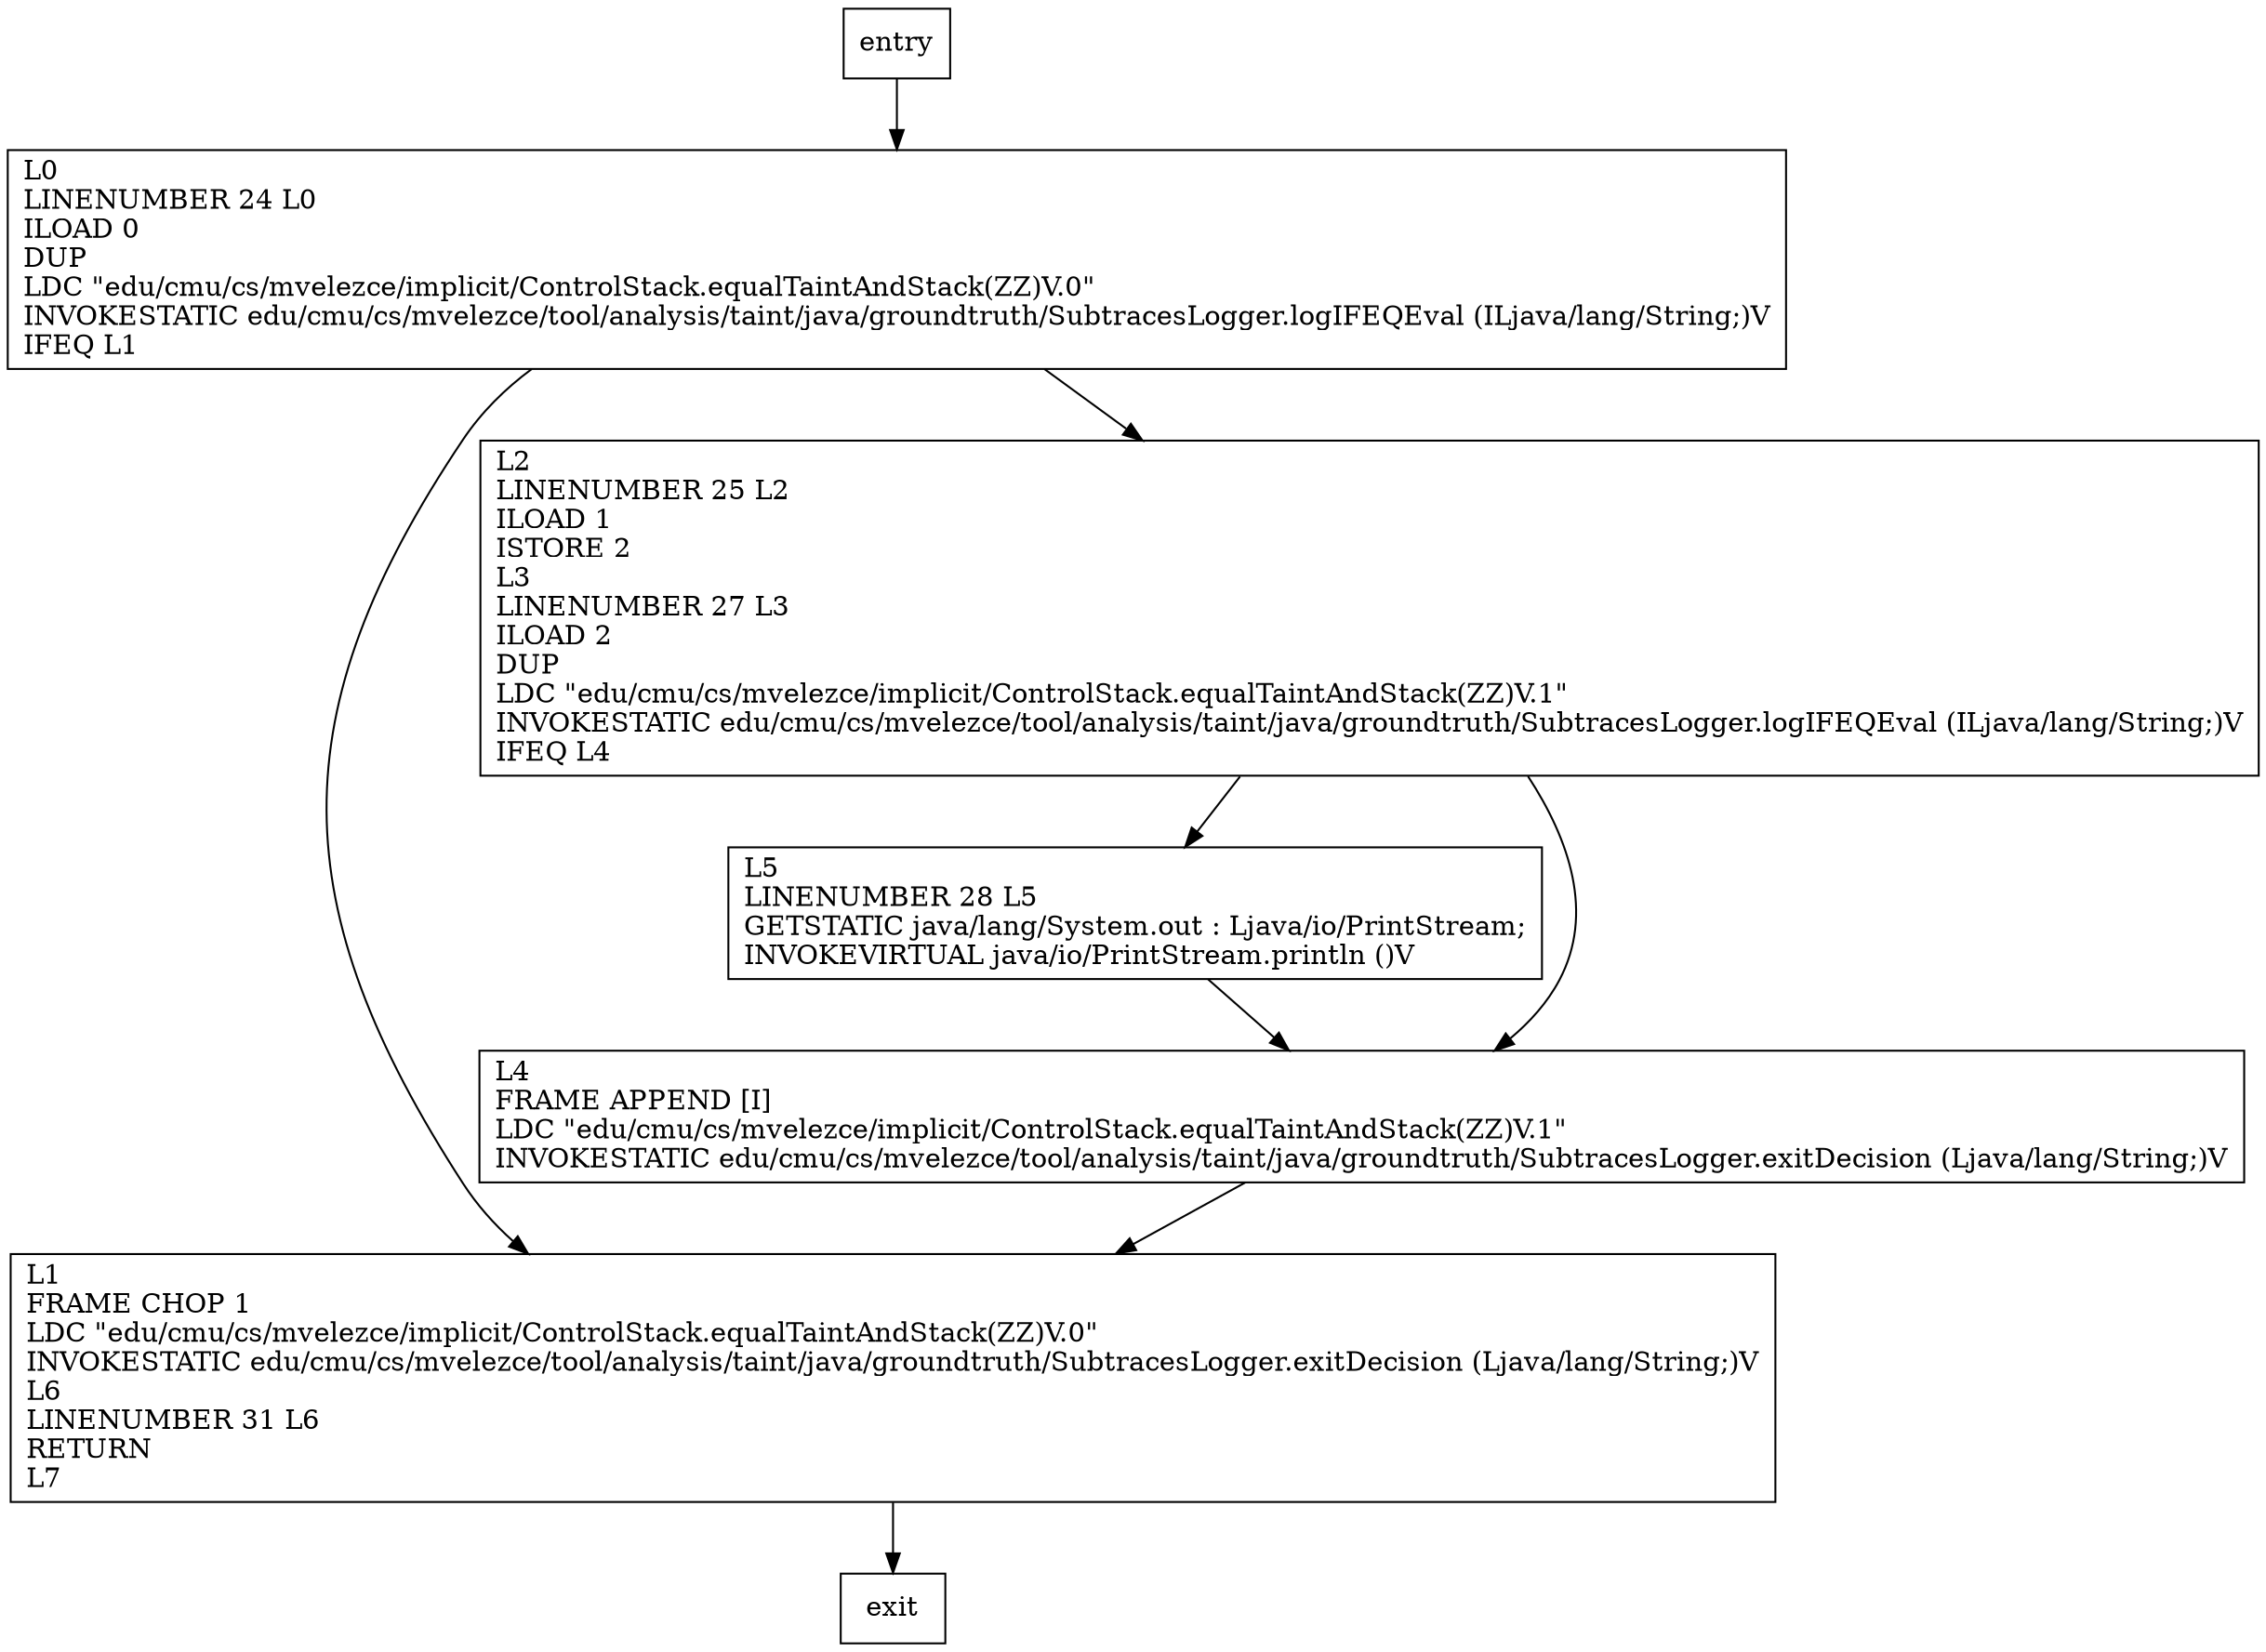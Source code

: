 digraph equalTaintAndStack {
node [shape=record];
2044145049 [label="L1\lFRAME CHOP 1\lLDC \"edu/cmu/cs/mvelezce/implicit/ControlStack.equalTaintAndStack(ZZ)V.0\"\lINVOKESTATIC edu/cmu/cs/mvelezce/tool/analysis/taint/java/groundtruth/SubtracesLogger.exitDecision (Ljava/lang/String;)V\lL6\lLINENUMBER 31 L6\lRETURN\lL7\l"];
381010009 [label="L5\lLINENUMBER 28 L5\lGETSTATIC java/lang/System.out : Ljava/io/PrintStream;\lINVOKEVIRTUAL java/io/PrintStream.println ()V\l"];
1411468340 [label="L0\lLINENUMBER 24 L0\lILOAD 0\lDUP\lLDC \"edu/cmu/cs/mvelezce/implicit/ControlStack.equalTaintAndStack(ZZ)V.0\"\lINVOKESTATIC edu/cmu/cs/mvelezce/tool/analysis/taint/java/groundtruth/SubtracesLogger.logIFEQEval (ILjava/lang/String;)V\lIFEQ L1\l"];
2131342250 [label="L2\lLINENUMBER 25 L2\lILOAD 1\lISTORE 2\lL3\lLINENUMBER 27 L3\lILOAD 2\lDUP\lLDC \"edu/cmu/cs/mvelezce/implicit/ControlStack.equalTaintAndStack(ZZ)V.1\"\lINVOKESTATIC edu/cmu/cs/mvelezce/tool/analysis/taint/java/groundtruth/SubtracesLogger.logIFEQEval (ILjava/lang/String;)V\lIFEQ L4\l"];
1210805847 [label="L4\lFRAME APPEND [I]\lLDC \"edu/cmu/cs/mvelezce/implicit/ControlStack.equalTaintAndStack(ZZ)V.1\"\lINVOKESTATIC edu/cmu/cs/mvelezce/tool/analysis/taint/java/groundtruth/SubtracesLogger.exitDecision (Ljava/lang/String;)V\l"];
entry;
exit;
2044145049 -> exit;
381010009 -> 1210805847;
entry -> 1411468340;
1411468340 -> 2044145049;
1411468340 -> 2131342250;
2131342250 -> 381010009;
2131342250 -> 1210805847;
1210805847 -> 2044145049;
}
